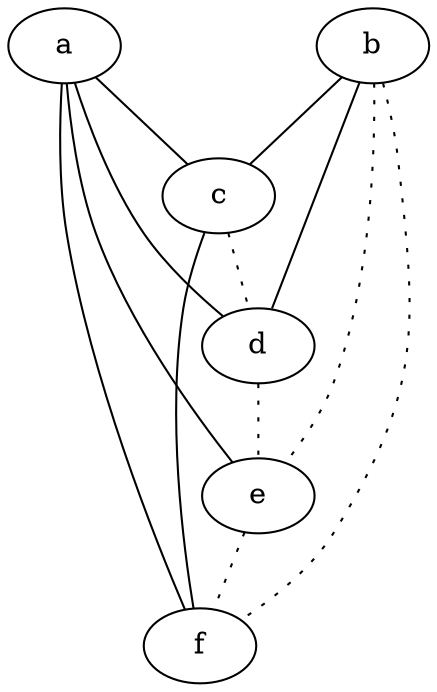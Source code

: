 graph {
a -- c;
a -- d;
a -- e;
a -- f;
b -- c;
b -- d;
b -- e [style=dotted];
b -- f [style=dotted];
c -- d [style=dotted];
c -- f;
d -- e [style=dotted];
e -- f [style=dotted];
}
